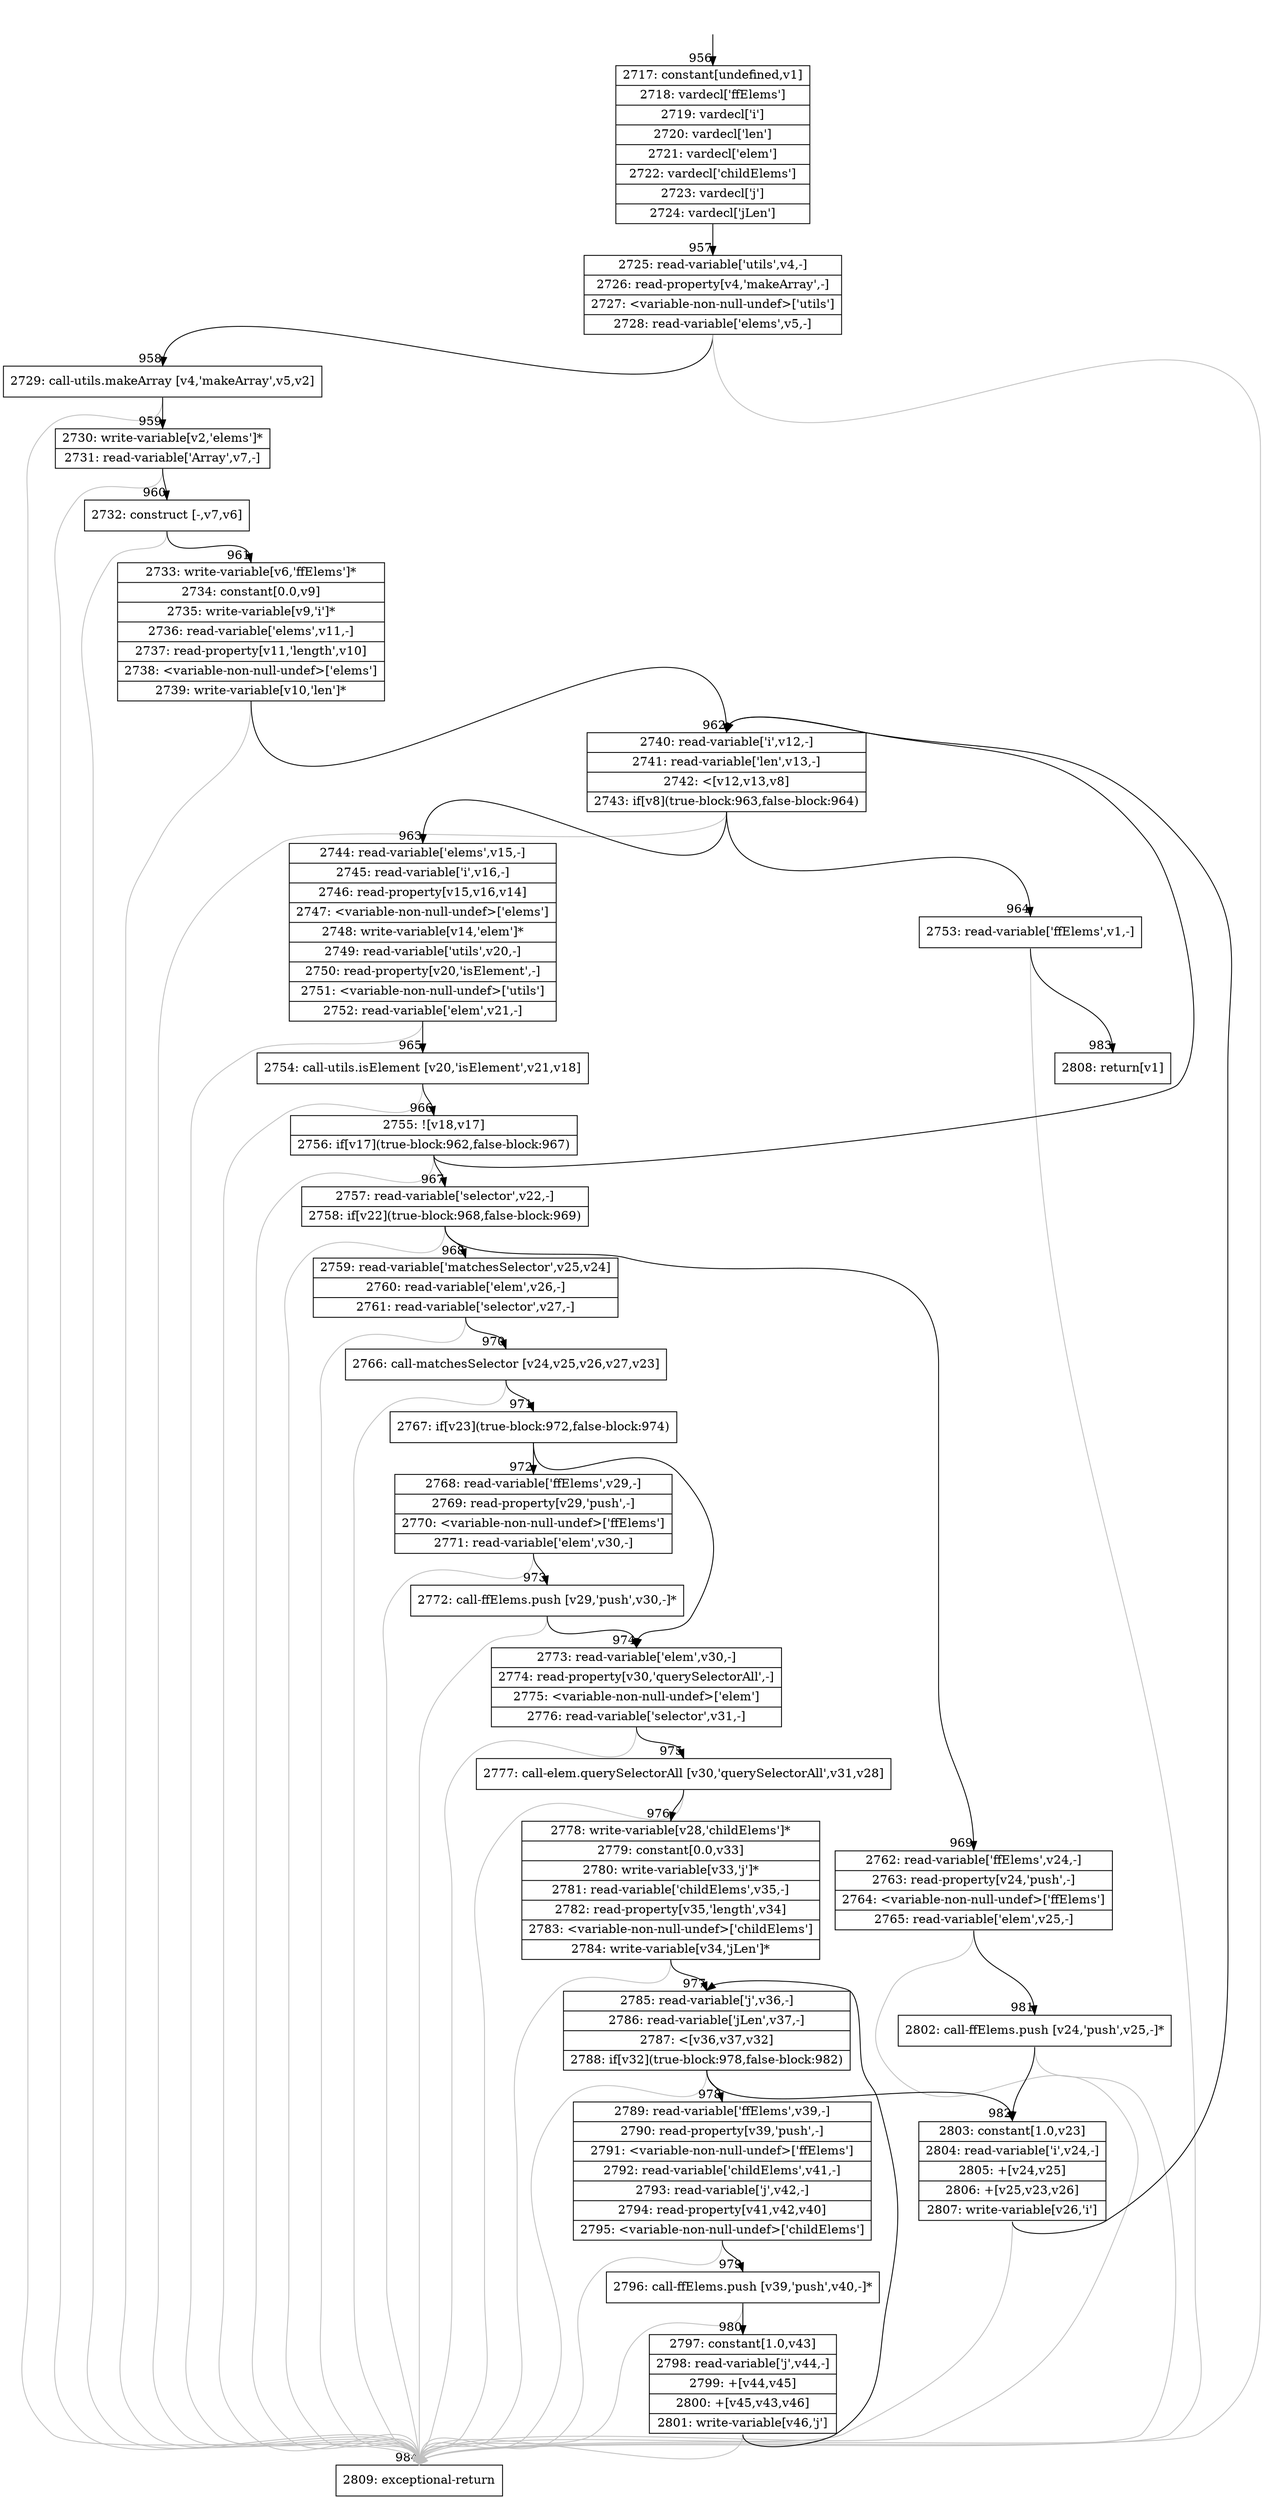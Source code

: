 digraph {
rankdir="TD"
BB_entry90[shape=none,label=""];
BB_entry90 -> BB956 [tailport=s, headport=n, headlabel="    956"]
BB956 [shape=record label="{2717: constant[undefined,v1]|2718: vardecl['ffElems']|2719: vardecl['i']|2720: vardecl['len']|2721: vardecl['elem']|2722: vardecl['childElems']|2723: vardecl['j']|2724: vardecl['jLen']}" ] 
BB956 -> BB957 [tailport=s, headport=n, headlabel="      957"]
BB957 [shape=record label="{2725: read-variable['utils',v4,-]|2726: read-property[v4,'makeArray',-]|2727: \<variable-non-null-undef\>['utils']|2728: read-variable['elems',v5,-]}" ] 
BB957 -> BB958 [tailport=s, headport=n, headlabel="      958"]
BB957 -> BB984 [tailport=s, headport=n, color=gray, headlabel="      984"]
BB958 [shape=record label="{2729: call-utils.makeArray [v4,'makeArray',v5,v2]}" ] 
BB958 -> BB959 [tailport=s, headport=n, headlabel="      959"]
BB958 -> BB984 [tailport=s, headport=n, color=gray]
BB959 [shape=record label="{2730: write-variable[v2,'elems']*|2731: read-variable['Array',v7,-]}" ] 
BB959 -> BB960 [tailport=s, headport=n, headlabel="      960"]
BB959 -> BB984 [tailport=s, headport=n, color=gray]
BB960 [shape=record label="{2732: construct [-,v7,v6]}" ] 
BB960 -> BB961 [tailport=s, headport=n, headlabel="      961"]
BB960 -> BB984 [tailport=s, headport=n, color=gray]
BB961 [shape=record label="{2733: write-variable[v6,'ffElems']*|2734: constant[0.0,v9]|2735: write-variable[v9,'i']*|2736: read-variable['elems',v11,-]|2737: read-property[v11,'length',v10]|2738: \<variable-non-null-undef\>['elems']|2739: write-variable[v10,'len']*}" ] 
BB961 -> BB962 [tailport=s, headport=n, headlabel="      962"]
BB961 -> BB984 [tailport=s, headport=n, color=gray]
BB962 [shape=record label="{2740: read-variable['i',v12,-]|2741: read-variable['len',v13,-]|2742: \<[v12,v13,v8]|2743: if[v8](true-block:963,false-block:964)}" ] 
BB962 -> BB963 [tailport=s, headport=n, headlabel="      963"]
BB962 -> BB964 [tailport=s, headport=n, headlabel="      964"]
BB962 -> BB984 [tailport=s, headport=n, color=gray]
BB963 [shape=record label="{2744: read-variable['elems',v15,-]|2745: read-variable['i',v16,-]|2746: read-property[v15,v16,v14]|2747: \<variable-non-null-undef\>['elems']|2748: write-variable[v14,'elem']*|2749: read-variable['utils',v20,-]|2750: read-property[v20,'isElement',-]|2751: \<variable-non-null-undef\>['utils']|2752: read-variable['elem',v21,-]}" ] 
BB963 -> BB965 [tailport=s, headport=n, headlabel="      965"]
BB963 -> BB984 [tailport=s, headport=n, color=gray]
BB964 [shape=record label="{2753: read-variable['ffElems',v1,-]}" ] 
BB964 -> BB983 [tailport=s, headport=n, headlabel="      983"]
BB964 -> BB984 [tailport=s, headport=n, color=gray]
BB965 [shape=record label="{2754: call-utils.isElement [v20,'isElement',v21,v18]}" ] 
BB965 -> BB966 [tailport=s, headport=n, headlabel="      966"]
BB965 -> BB984 [tailport=s, headport=n, color=gray]
BB966 [shape=record label="{2755: ![v18,v17]|2756: if[v17](true-block:962,false-block:967)}" ] 
BB966 -> BB962 [tailport=s, headport=n]
BB966 -> BB967 [tailport=s, headport=n, headlabel="      967"]
BB966 -> BB984 [tailport=s, headport=n, color=gray]
BB967 [shape=record label="{2757: read-variable['selector',v22,-]|2758: if[v22](true-block:968,false-block:969)}" ] 
BB967 -> BB968 [tailport=s, headport=n, headlabel="      968"]
BB967 -> BB969 [tailport=s, headport=n, headlabel="      969"]
BB967 -> BB984 [tailport=s, headport=n, color=gray]
BB968 [shape=record label="{2759: read-variable['matchesSelector',v25,v24]|2760: read-variable['elem',v26,-]|2761: read-variable['selector',v27,-]}" ] 
BB968 -> BB970 [tailport=s, headport=n, headlabel="      970"]
BB968 -> BB984 [tailport=s, headport=n, color=gray]
BB969 [shape=record label="{2762: read-variable['ffElems',v24,-]|2763: read-property[v24,'push',-]|2764: \<variable-non-null-undef\>['ffElems']|2765: read-variable['elem',v25,-]}" ] 
BB969 -> BB981 [tailport=s, headport=n, headlabel="      981"]
BB969 -> BB984 [tailport=s, headport=n, color=gray]
BB970 [shape=record label="{2766: call-matchesSelector [v24,v25,v26,v27,v23]}" ] 
BB970 -> BB971 [tailport=s, headport=n, headlabel="      971"]
BB970 -> BB984 [tailport=s, headport=n, color=gray]
BB971 [shape=record label="{2767: if[v23](true-block:972,false-block:974)}" ] 
BB971 -> BB972 [tailport=s, headport=n, headlabel="      972"]
BB971 -> BB974 [tailport=s, headport=n, headlabel="      974"]
BB972 [shape=record label="{2768: read-variable['ffElems',v29,-]|2769: read-property[v29,'push',-]|2770: \<variable-non-null-undef\>['ffElems']|2771: read-variable['elem',v30,-]}" ] 
BB972 -> BB973 [tailport=s, headport=n, headlabel="      973"]
BB972 -> BB984 [tailport=s, headport=n, color=gray]
BB973 [shape=record label="{2772: call-ffElems.push [v29,'push',v30,-]*}" ] 
BB973 -> BB974 [tailport=s, headport=n]
BB973 -> BB984 [tailport=s, headport=n, color=gray]
BB974 [shape=record label="{2773: read-variable['elem',v30,-]|2774: read-property[v30,'querySelectorAll',-]|2775: \<variable-non-null-undef\>['elem']|2776: read-variable['selector',v31,-]}" ] 
BB974 -> BB975 [tailport=s, headport=n, headlabel="      975"]
BB974 -> BB984 [tailport=s, headport=n, color=gray]
BB975 [shape=record label="{2777: call-elem.querySelectorAll [v30,'querySelectorAll',v31,v28]}" ] 
BB975 -> BB976 [tailport=s, headport=n, headlabel="      976"]
BB975 -> BB984 [tailport=s, headport=n, color=gray]
BB976 [shape=record label="{2778: write-variable[v28,'childElems']*|2779: constant[0.0,v33]|2780: write-variable[v33,'j']*|2781: read-variable['childElems',v35,-]|2782: read-property[v35,'length',v34]|2783: \<variable-non-null-undef\>['childElems']|2784: write-variable[v34,'jLen']*}" ] 
BB976 -> BB977 [tailport=s, headport=n, headlabel="      977"]
BB976 -> BB984 [tailport=s, headport=n, color=gray]
BB977 [shape=record label="{2785: read-variable['j',v36,-]|2786: read-variable['jLen',v37,-]|2787: \<[v36,v37,v32]|2788: if[v32](true-block:978,false-block:982)}" ] 
BB977 -> BB978 [tailport=s, headport=n, headlabel="      978"]
BB977 -> BB982 [tailport=s, headport=n, headlabel="      982"]
BB977 -> BB984 [tailport=s, headport=n, color=gray]
BB978 [shape=record label="{2789: read-variable['ffElems',v39,-]|2790: read-property[v39,'push',-]|2791: \<variable-non-null-undef\>['ffElems']|2792: read-variable['childElems',v41,-]|2793: read-variable['j',v42,-]|2794: read-property[v41,v42,v40]|2795: \<variable-non-null-undef\>['childElems']}" ] 
BB978 -> BB979 [tailport=s, headport=n, headlabel="      979"]
BB978 -> BB984 [tailport=s, headport=n, color=gray]
BB979 [shape=record label="{2796: call-ffElems.push [v39,'push',v40,-]*}" ] 
BB979 -> BB980 [tailport=s, headport=n, headlabel="      980"]
BB979 -> BB984 [tailport=s, headport=n, color=gray]
BB980 [shape=record label="{2797: constant[1.0,v43]|2798: read-variable['j',v44,-]|2799: +[v44,v45]|2800: +[v45,v43,v46]|2801: write-variable[v46,'j']}" ] 
BB980 -> BB977 [tailport=s, headport=n]
BB980 -> BB984 [tailport=s, headport=n, color=gray]
BB981 [shape=record label="{2802: call-ffElems.push [v24,'push',v25,-]*}" ] 
BB981 -> BB982 [tailport=s, headport=n]
BB981 -> BB984 [tailport=s, headport=n, color=gray]
BB982 [shape=record label="{2803: constant[1.0,v23]|2804: read-variable['i',v24,-]|2805: +[v24,v25]|2806: +[v25,v23,v26]|2807: write-variable[v26,'i']}" ] 
BB982 -> BB962 [tailport=s, headport=n]
BB982 -> BB984 [tailport=s, headport=n, color=gray]
BB983 [shape=record label="{2808: return[v1]}" ] 
BB984 [shape=record label="{2809: exceptional-return}" ] 
//#$~ 1396
}
